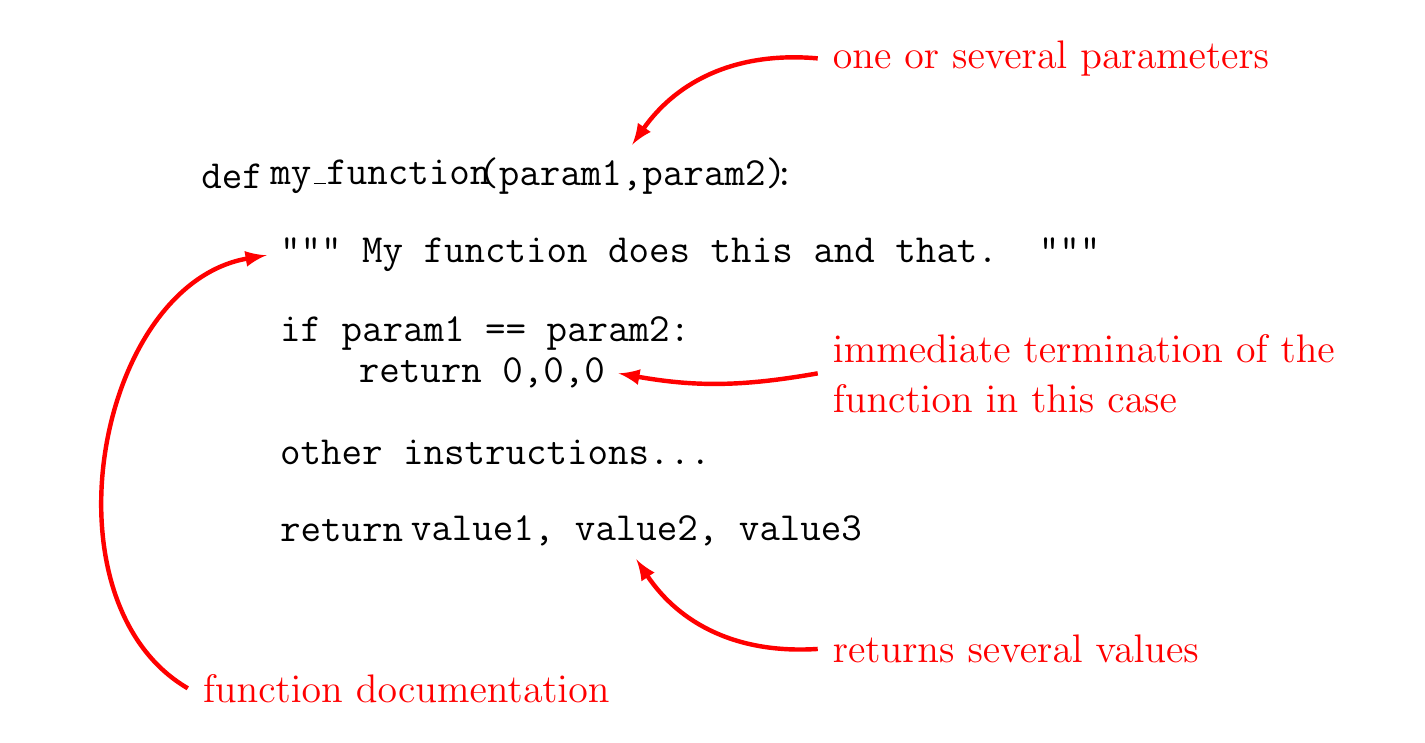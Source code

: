 \usetikzlibrary{positioning}
\begin{tikzpicture}[scale=1, every node/.style={transform shape}]
\Large
\node[right] (A) at (0,0) {\texttt{def}};
\node[right,right=-0.5em of A] (B) {\texttt{my\_function}};
\node[right,right=-1em of B] (C)  {\texttt{(param1,param2)}};
\node[right,right=-1em of C] (D) {\texttt{:}};

\node[right]  (B) at (1,-1) {\texttt{""" My function does this and that. """}};

\node[right] (E) at (1,-2) {\texttt{if param1 == param2:}};
\node[right] (EE) at (2,-2.5) {\texttt{return 0,0,0}};
\node[right] at (1,-3.5) {\texttt{other instructions...}};


% \node[right] at (1,-2.5) {\texttt{...}};
\node[right] (F) at (1,-4.5) {\texttt{return}};
\node[right,right=-0.5em of F] (G) {\texttt{value1, value2, value3}};

 \draw[<-,>=latex,ultra thick, red]  (C.north) to[bend left] (8,1.5) node[right] {one or several parameters};

\draw[<-,>=latex,ultra thick, red]  (B.west) to[bend right=70] (0,-6.5) node[right] {function documentation};

 \draw[<-,>=latex,ultra thick, red]    (EE.east)  to[bend right=10] (8,-2.5) node[right, text width = 7cm] {immediate termination of the function in this case};

 \draw[<-,>=latex,ultra thick, red]  (G.south)  to[bend right] (8,-6) node[right] {returns several values};

\end{tikzpicture}